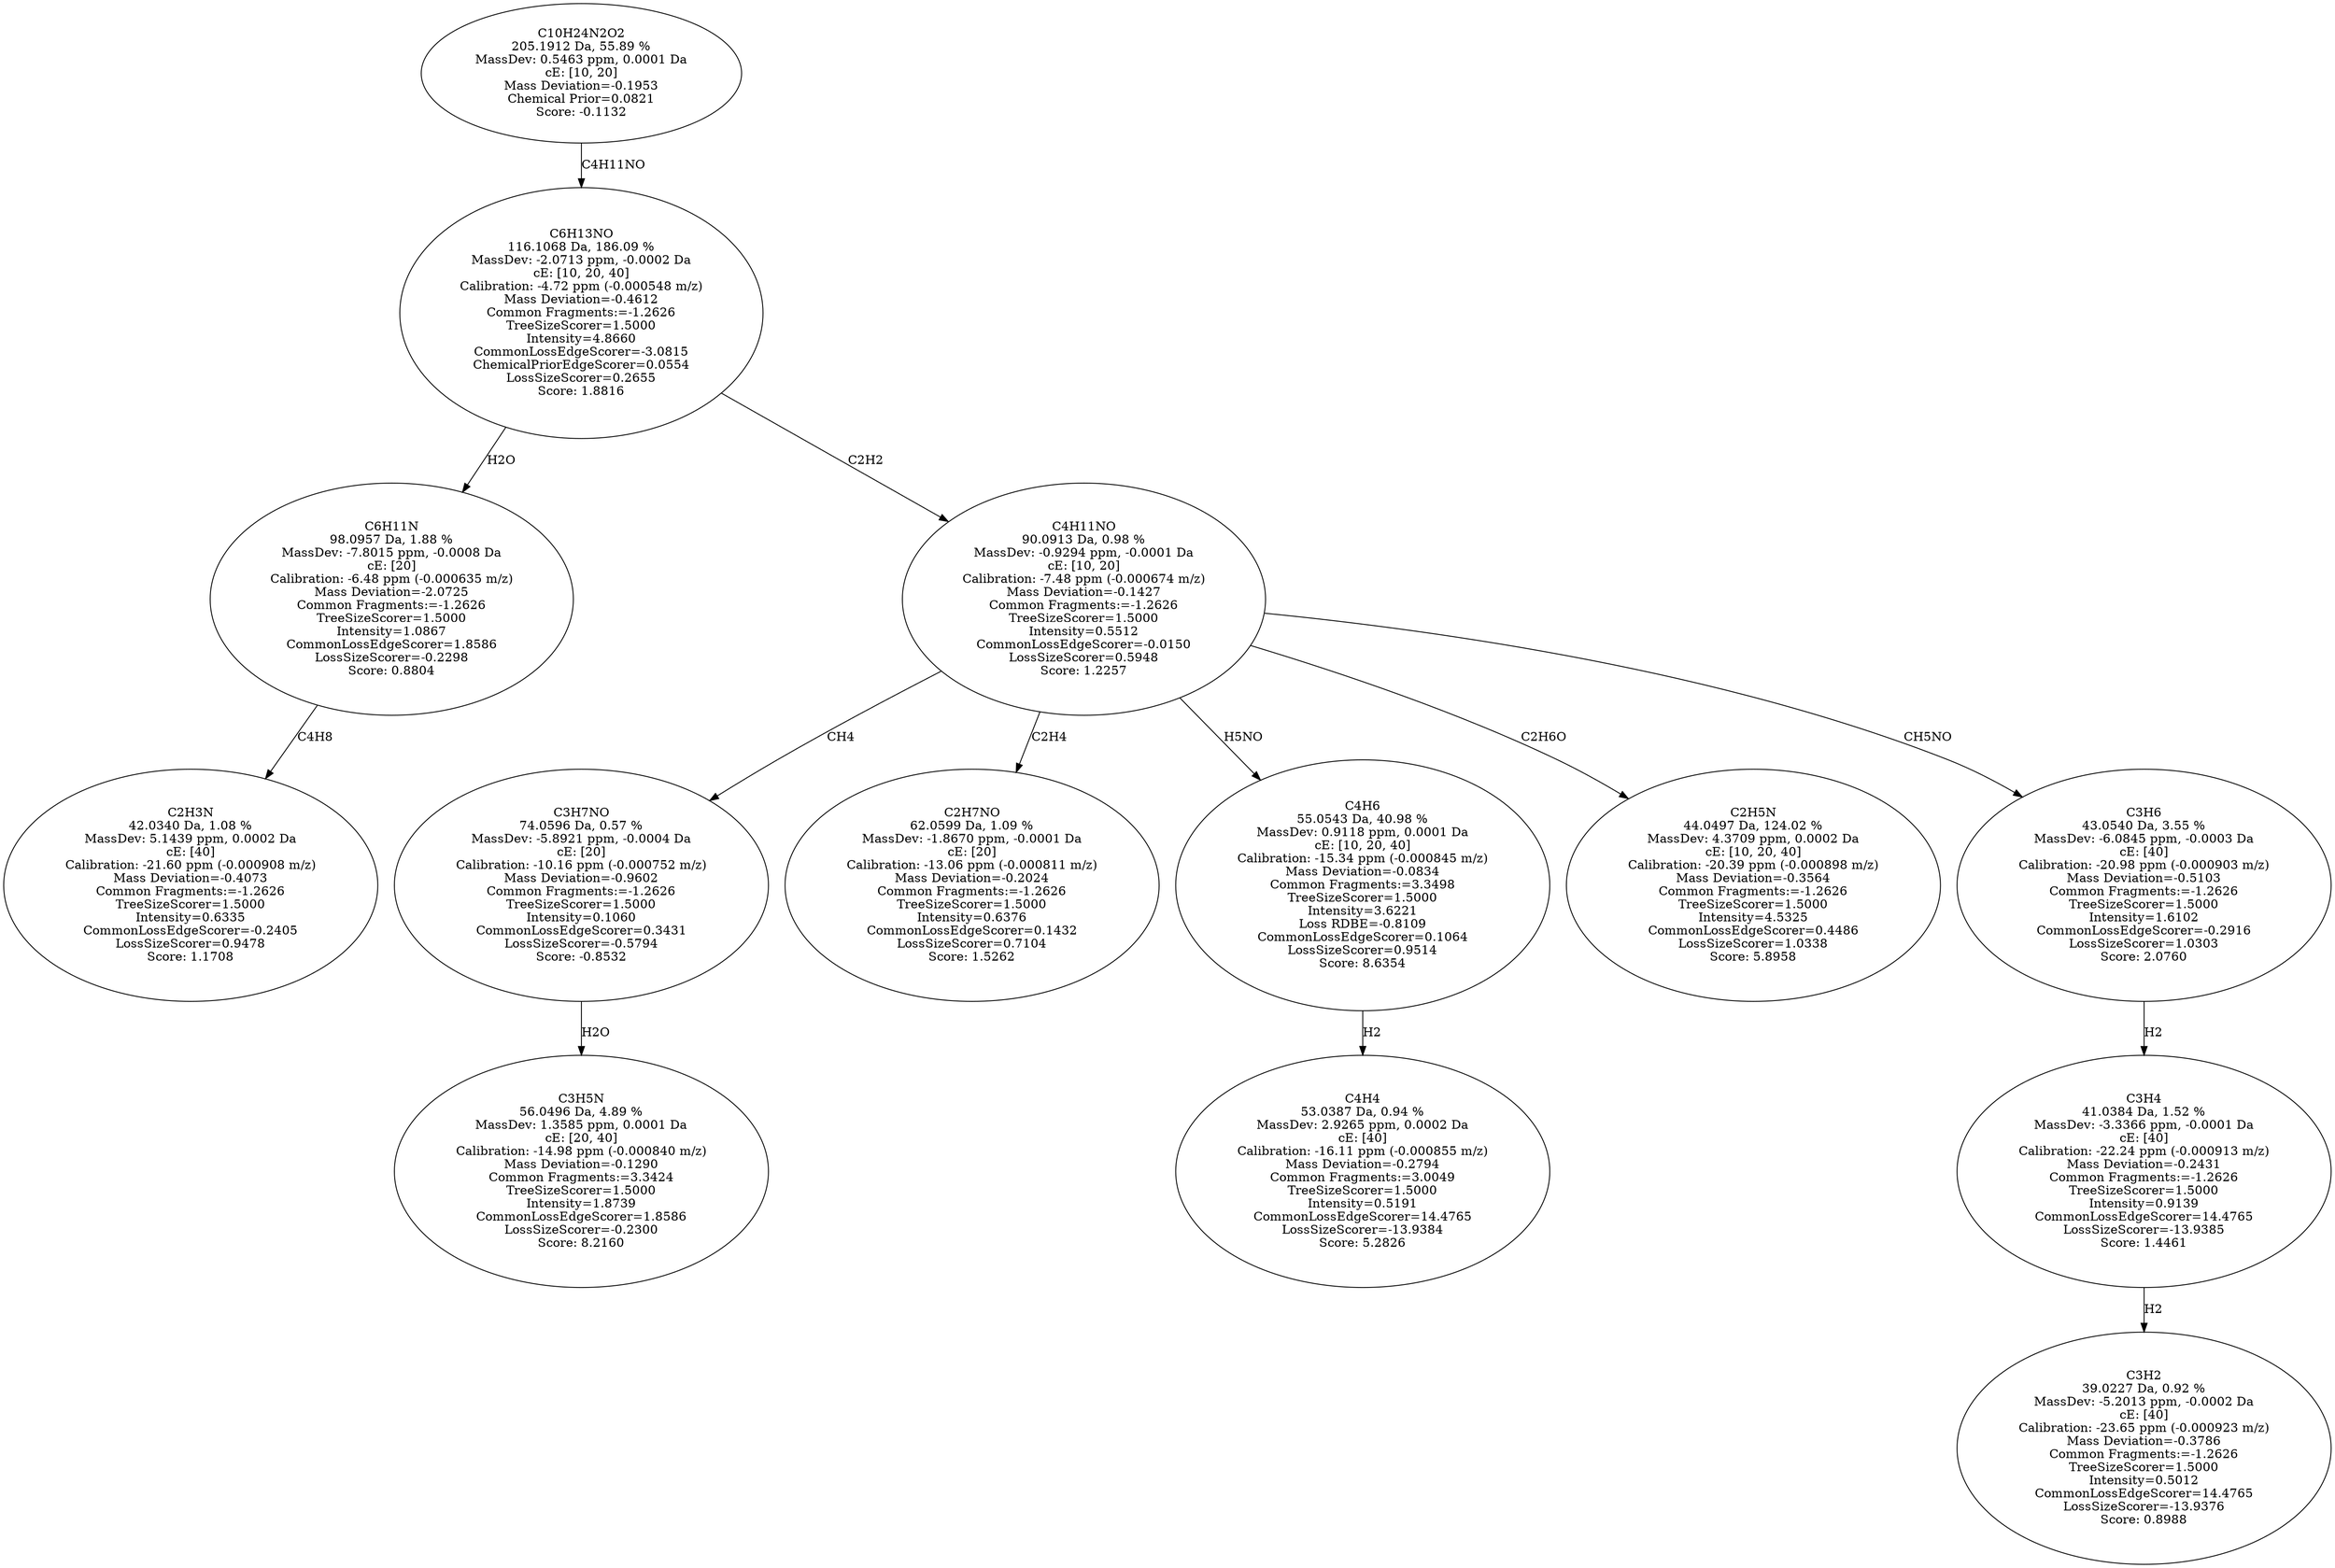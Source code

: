 strict digraph {
v1 [label="C2H3N\n42.0340 Da, 1.08 %\nMassDev: 5.1439 ppm, 0.0002 Da\ncE: [40]\nCalibration: -21.60 ppm (-0.000908 m/z)\nMass Deviation=-0.4073\nCommon Fragments:=-1.2626\nTreeSizeScorer=1.5000\nIntensity=0.6335\nCommonLossEdgeScorer=-0.2405\nLossSizeScorer=0.9478\nScore: 1.1708"];
v2 [label="C6H11N\n98.0957 Da, 1.88 %\nMassDev: -7.8015 ppm, -0.0008 Da\ncE: [20]\nCalibration: -6.48 ppm (-0.000635 m/z)\nMass Deviation=-2.0725\nCommon Fragments:=-1.2626\nTreeSizeScorer=1.5000\nIntensity=1.0867\nCommonLossEdgeScorer=1.8586\nLossSizeScorer=-0.2298\nScore: 0.8804"];
v3 [label="C3H5N\n56.0496 Da, 4.89 %\nMassDev: 1.3585 ppm, 0.0001 Da\ncE: [20, 40]\nCalibration: -14.98 ppm (-0.000840 m/z)\nMass Deviation=-0.1290\nCommon Fragments:=3.3424\nTreeSizeScorer=1.5000\nIntensity=1.8739\nCommonLossEdgeScorer=1.8586\nLossSizeScorer=-0.2300\nScore: 8.2160"];
v4 [label="C3H7NO\n74.0596 Da, 0.57 %\nMassDev: -5.8921 ppm, -0.0004 Da\ncE: [20]\nCalibration: -10.16 ppm (-0.000752 m/z)\nMass Deviation=-0.9602\nCommon Fragments:=-1.2626\nTreeSizeScorer=1.5000\nIntensity=0.1060\nCommonLossEdgeScorer=0.3431\nLossSizeScorer=-0.5794\nScore: -0.8532"];
v5 [label="C2H7NO\n62.0599 Da, 1.09 %\nMassDev: -1.8670 ppm, -0.0001 Da\ncE: [20]\nCalibration: -13.06 ppm (-0.000811 m/z)\nMass Deviation=-0.2024\nCommon Fragments:=-1.2626\nTreeSizeScorer=1.5000\nIntensity=0.6376\nCommonLossEdgeScorer=0.1432\nLossSizeScorer=0.7104\nScore: 1.5262"];
v6 [label="C4H4\n53.0387 Da, 0.94 %\nMassDev: 2.9265 ppm, 0.0002 Da\ncE: [40]\nCalibration: -16.11 ppm (-0.000855 m/z)\nMass Deviation=-0.2794\nCommon Fragments:=3.0049\nTreeSizeScorer=1.5000\nIntensity=0.5191\nCommonLossEdgeScorer=14.4765\nLossSizeScorer=-13.9384\nScore: 5.2826"];
v7 [label="C4H6\n55.0543 Da, 40.98 %\nMassDev: 0.9118 ppm, 0.0001 Da\ncE: [10, 20, 40]\nCalibration: -15.34 ppm (-0.000845 m/z)\nMass Deviation=-0.0834\nCommon Fragments:=3.3498\nTreeSizeScorer=1.5000\nIntensity=3.6221\nLoss RDBE=-0.8109\nCommonLossEdgeScorer=0.1064\nLossSizeScorer=0.9514\nScore: 8.6354"];
v8 [label="C2H5N\n44.0497 Da, 124.02 %\nMassDev: 4.3709 ppm, 0.0002 Da\ncE: [10, 20, 40]\nCalibration: -20.39 ppm (-0.000898 m/z)\nMass Deviation=-0.3564\nCommon Fragments:=-1.2626\nTreeSizeScorer=1.5000\nIntensity=4.5325\nCommonLossEdgeScorer=0.4486\nLossSizeScorer=1.0338\nScore: 5.8958"];
v9 [label="C3H2\n39.0227 Da, 0.92 %\nMassDev: -5.2013 ppm, -0.0002 Da\ncE: [40]\nCalibration: -23.65 ppm (-0.000923 m/z)\nMass Deviation=-0.3786\nCommon Fragments:=-1.2626\nTreeSizeScorer=1.5000\nIntensity=0.5012\nCommonLossEdgeScorer=14.4765\nLossSizeScorer=-13.9376\nScore: 0.8988"];
v10 [label="C3H4\n41.0384 Da, 1.52 %\nMassDev: -3.3366 ppm, -0.0001 Da\ncE: [40]\nCalibration: -22.24 ppm (-0.000913 m/z)\nMass Deviation=-0.2431\nCommon Fragments:=-1.2626\nTreeSizeScorer=1.5000\nIntensity=0.9139\nCommonLossEdgeScorer=14.4765\nLossSizeScorer=-13.9385\nScore: 1.4461"];
v11 [label="C3H6\n43.0540 Da, 3.55 %\nMassDev: -6.0845 ppm, -0.0003 Da\ncE: [40]\nCalibration: -20.98 ppm (-0.000903 m/z)\nMass Deviation=-0.5103\nCommon Fragments:=-1.2626\nTreeSizeScorer=1.5000\nIntensity=1.6102\nCommonLossEdgeScorer=-0.2916\nLossSizeScorer=1.0303\nScore: 2.0760"];
v12 [label="C4H11NO\n90.0913 Da, 0.98 %\nMassDev: -0.9294 ppm, -0.0001 Da\ncE: [10, 20]\nCalibration: -7.48 ppm (-0.000674 m/z)\nMass Deviation=-0.1427\nCommon Fragments:=-1.2626\nTreeSizeScorer=1.5000\nIntensity=0.5512\nCommonLossEdgeScorer=-0.0150\nLossSizeScorer=0.5948\nScore: 1.2257"];
v13 [label="C6H13NO\n116.1068 Da, 186.09 %\nMassDev: -2.0713 ppm, -0.0002 Da\ncE: [10, 20, 40]\nCalibration: -4.72 ppm (-0.000548 m/z)\nMass Deviation=-0.4612\nCommon Fragments:=-1.2626\nTreeSizeScorer=1.5000\nIntensity=4.8660\nCommonLossEdgeScorer=-3.0815\nChemicalPriorEdgeScorer=0.0554\nLossSizeScorer=0.2655\nScore: 1.8816"];
v14 [label="C10H24N2O2\n205.1912 Da, 55.89 %\nMassDev: 0.5463 ppm, 0.0001 Da\ncE: [10, 20]\nMass Deviation=-0.1953\nChemical Prior=0.0821\nScore: -0.1132"];
v2 -> v1 [label="C4H8"];
v13 -> v2 [label="H2O"];
v4 -> v3 [label="H2O"];
v12 -> v4 [label="CH4"];
v12 -> v5 [label="C2H4"];
v7 -> v6 [label="H2"];
v12 -> v7 [label="H5NO"];
v12 -> v8 [label="C2H6O"];
v10 -> v9 [label="H2"];
v11 -> v10 [label="H2"];
v12 -> v11 [label="CH5NO"];
v13 -> v12 [label="C2H2"];
v14 -> v13 [label="C4H11NO"];
}